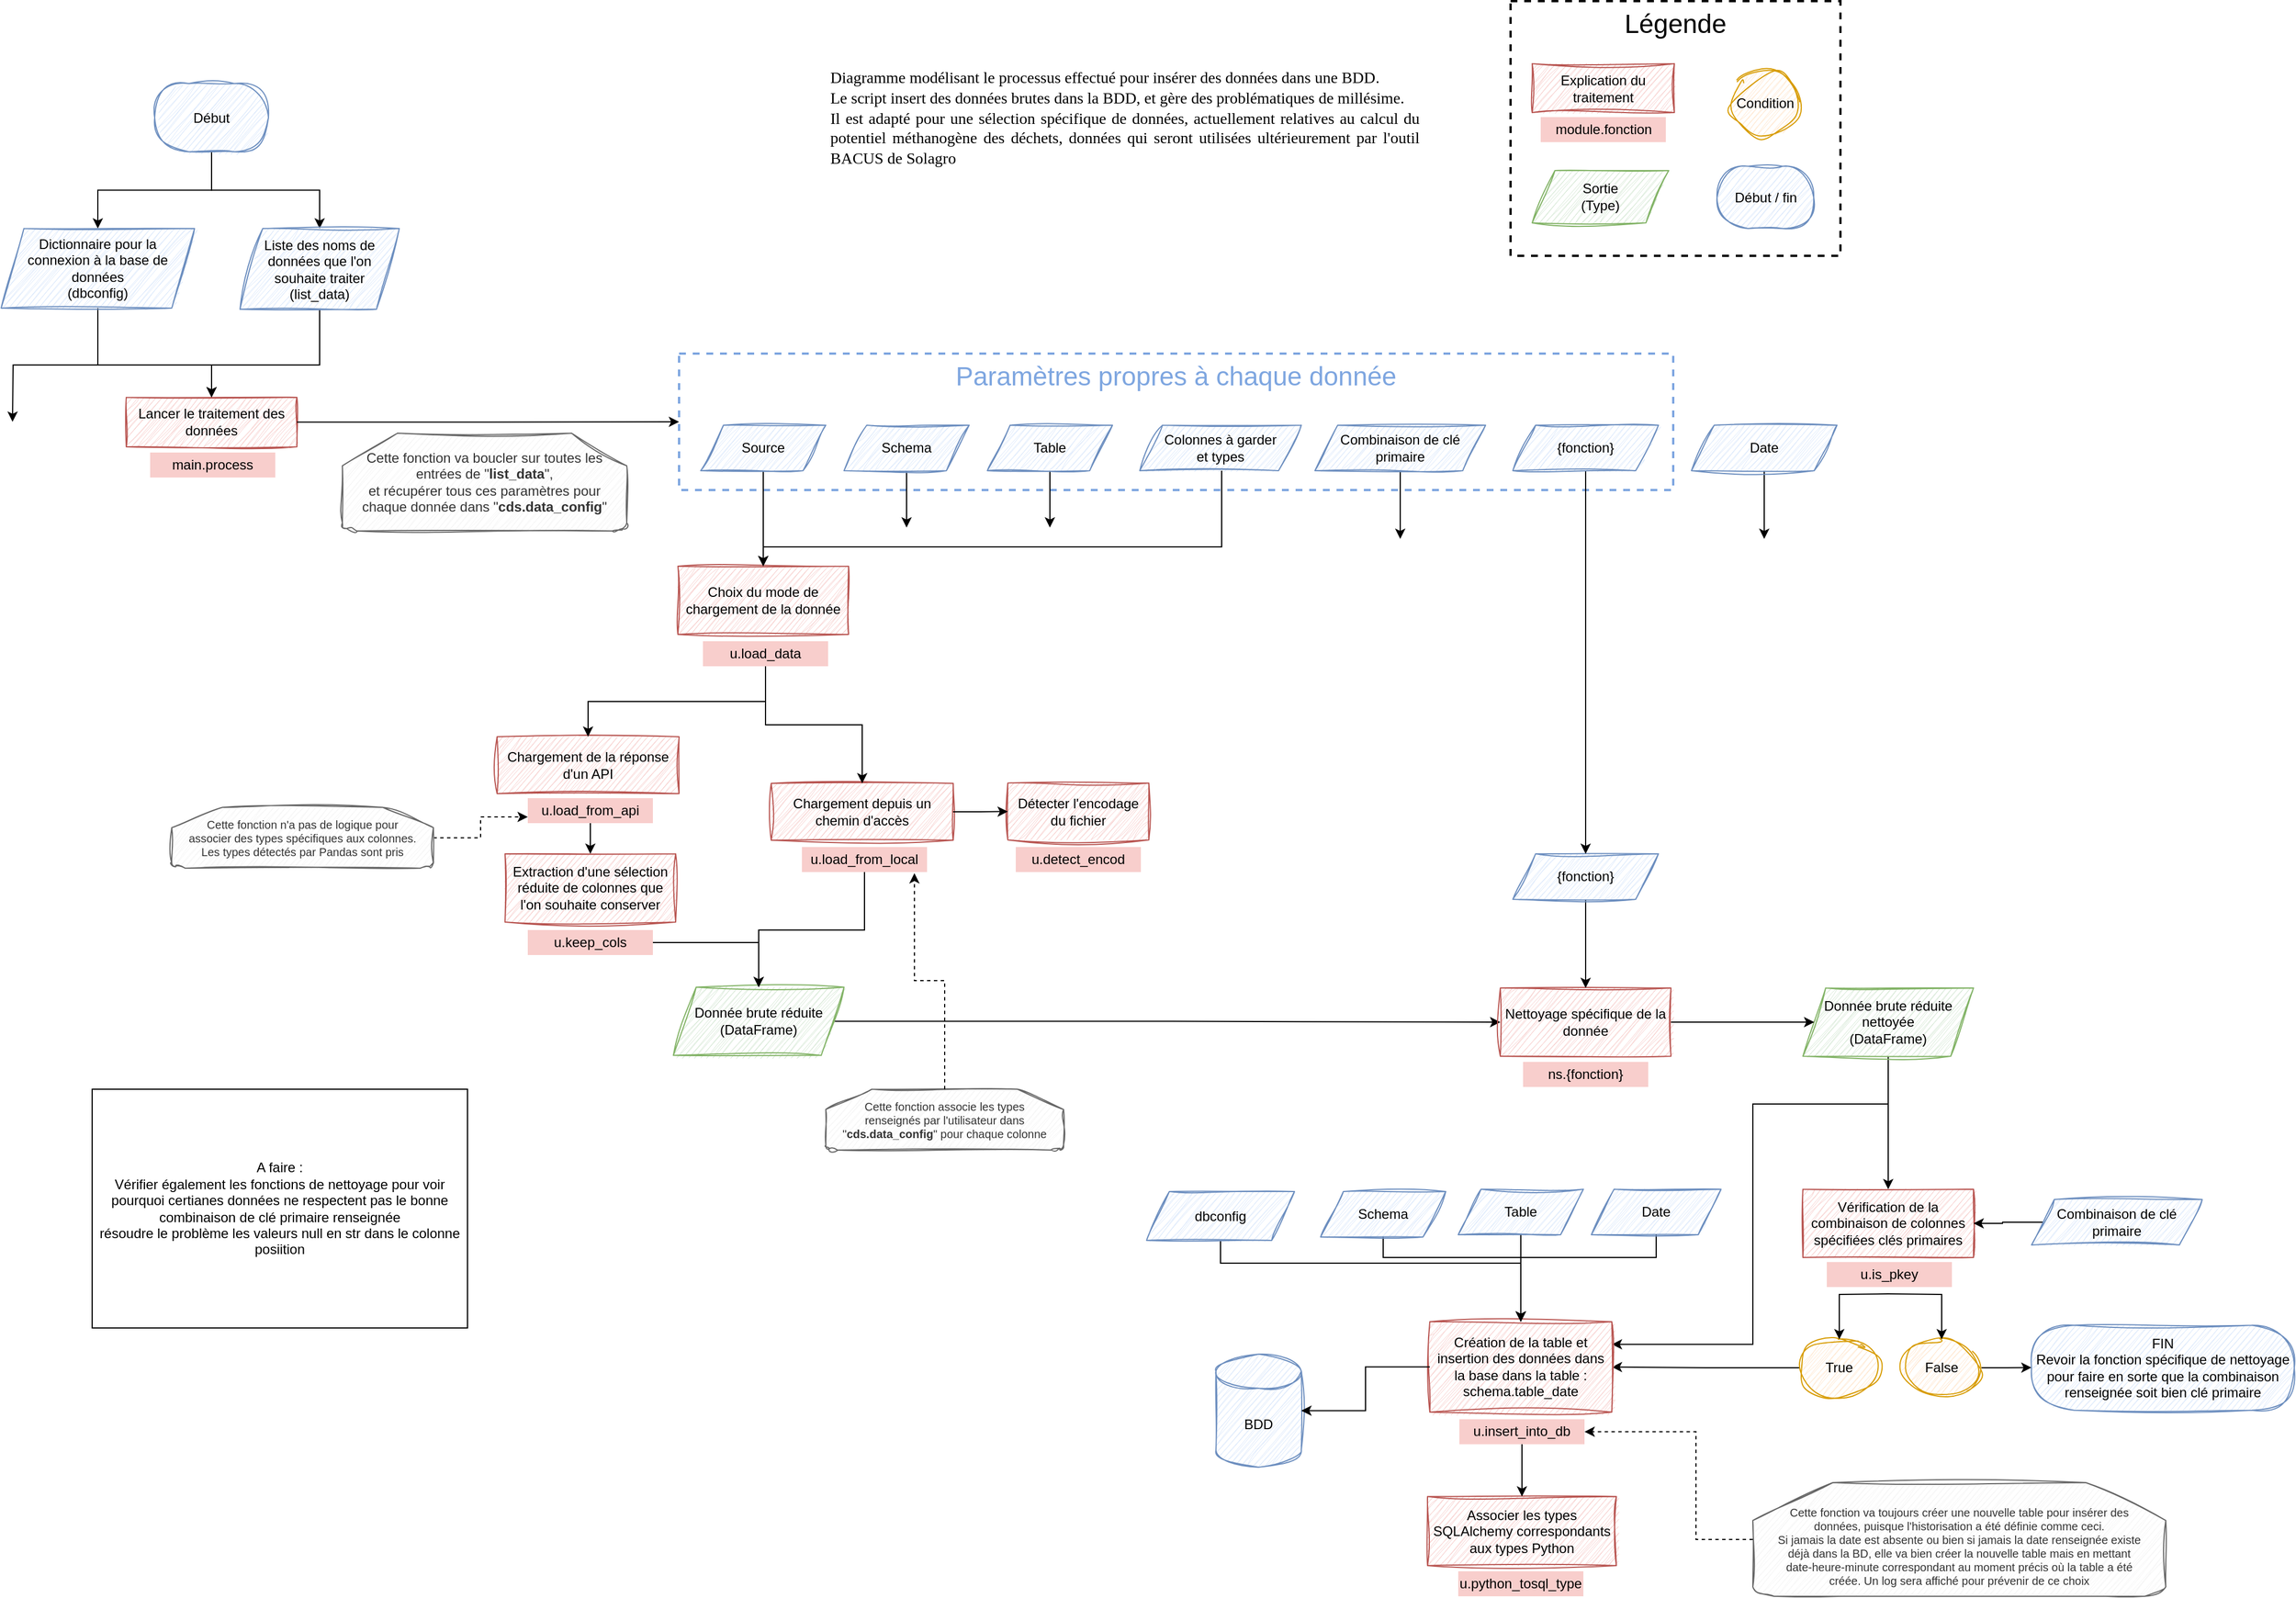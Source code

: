 <mxfile version="24.4.10" type="github">
  <diagram name="préBDD pour données ref" id="u4DxyU6BI0TSQ7bg5pkQ">
    <mxGraphModel dx="3089" dy="901" grid="1" gridSize="10" guides="1" tooltips="1" connect="1" arrows="1" fold="1" page="1" pageScale="1" pageWidth="1169" pageHeight="827" math="0" shadow="0">
      <root>
        <mxCell id="0" />
        <mxCell id="1" style="" parent="0" />
        <mxCell id="ykNilkHp2qxzxDO7TVly-141" value="Paramètres propres à chaque donnée" style="rounded=0;whiteSpace=wrap;html=1;fillColor=none;strokeColor=#7EA6E0;strokeWidth=2;dashed=1;verticalAlign=top;fontSize=23;fontColor=#7EA6E0;" parent="1" vertex="1">
          <mxGeometry x="56" y="320" width="874" height="120" as="geometry" />
        </mxCell>
        <mxCell id="ykNilkHp2qxzxDO7TVly-148" value="Légende" style="rounded=0;whiteSpace=wrap;html=1;fillColor=none;strokeColor=#000000;strokeWidth=2;dashed=1;verticalAlign=top;fontSize=23;fontColor=#000000;" parent="1" vertex="1">
          <mxGeometry x="787" y="10" width="290" height="224" as="geometry" />
        </mxCell>
        <mxCell id="ykNilkHp2qxzxDO7TVly-1" value="&lt;div align=&quot;justify&quot; style=&quot;font-size: 14px;&quot;&gt;&lt;font face=&quot;Verdana&quot; style=&quot;font-size: 14px;&quot;&gt;Diagramme modélisant le processus effectué pour insérer des données dans une BDD&lt;/font&gt;.&lt;/div&gt;&lt;div align=&quot;justify&quot; style=&quot;font-size: 14px;&quot;&gt;&lt;font face=&quot;Verdana&quot; style=&quot;font-size: 14px;&quot;&gt;Le script insert des données brutes dans la BDD, et gère des problématiques de millésime.&lt;/font&gt;&lt;/div&gt;&lt;div align=&quot;justify&quot; style=&quot;font-size: 14px;&quot;&gt;&lt;font face=&quot;Verdana&quot; style=&quot;font-size: 14px;&quot;&gt;Il est adapté pour une sélection spécifique de données, actuellement relatives au calcul du potentiel méthanogène des déchets, données qui seront utilisées ultérieurement par l&#39;outil BACUS de Solagro&amp;nbsp;&lt;/font&gt;&lt;font face=&quot;qgXE17dpwsvQwZZDxikX&quot; style=&quot;font-size: 14px;&quot;&gt; &lt;/font&gt;&lt;br&gt;&lt;/div&gt;" style="text;html=1;align=center;verticalAlign=middle;whiteSpace=wrap;rounded=0;" parent="1" vertex="1">
          <mxGeometry x="188" y="30" width="520" height="165" as="geometry" />
        </mxCell>
        <mxCell id="ykNilkHp2qxzxDO7TVly-10" value="" style="group" parent="1" vertex="1" connectable="0">
          <mxGeometry x="-104" y="647" width="160" height="86" as="geometry" />
        </mxCell>
        <mxCell id="ykNilkHp2qxzxDO7TVly-7" value="Chargement de la réponse d&#39;un API" style="rounded=0;whiteSpace=wrap;html=1;fillColor=#f8cecc;strokeColor=#b85450;sketch=1;curveFitting=1;jiggle=2;" parent="ykNilkHp2qxzxDO7TVly-10" vertex="1">
          <mxGeometry y="10" width="160" height="50" as="geometry" />
        </mxCell>
        <mxCell id="ykNilkHp2qxzxDO7TVly-9" value="u.load_from_api" style="text;html=1;align=center;verticalAlign=middle;whiteSpace=wrap;rounded=0;fillColor=#f8cecc;strokeColor=none;glass=0;shadow=0;" parent="ykNilkHp2qxzxDO7TVly-10" vertex="1">
          <mxGeometry x="27" y="64" width="110" height="22" as="geometry" />
        </mxCell>
        <mxCell id="ykNilkHp2qxzxDO7TVly-14" value="" style="group" parent="1" vertex="1" connectable="0">
          <mxGeometry x="137" y="688" width="160" height="88" as="geometry" />
        </mxCell>
        <mxCell id="ykNilkHp2qxzxDO7TVly-8" value="Chargement depuis un chemin d&#39;accès" style="rounded=0;whiteSpace=wrap;html=1;fillColor=#f8cecc;strokeColor=#b85450;sketch=1;curveFitting=1;jiggle=2;" parent="ykNilkHp2qxzxDO7TVly-14" vertex="1">
          <mxGeometry y="10" width="160" height="50" as="geometry" />
        </mxCell>
        <mxCell id="ykNilkHp2qxzxDO7TVly-11" value="" style="group" parent="ykNilkHp2qxzxDO7TVly-14" vertex="1" connectable="0">
          <mxGeometry y="2" width="160" height="86" as="geometry" />
        </mxCell>
        <mxCell id="ykNilkHp2qxzxDO7TVly-13" value="u.load_from_local" style="text;html=1;align=center;verticalAlign=middle;whiteSpace=wrap;rounded=0;fillColor=#f8cecc;strokeColor=none;glass=0;shadow=0;" parent="ykNilkHp2qxzxDO7TVly-11" vertex="1">
          <mxGeometry x="27" y="64" width="110" height="22" as="geometry" />
        </mxCell>
        <mxCell id="ykNilkHp2qxzxDO7TVly-16" value="" style="group" parent="1" vertex="1" connectable="0">
          <mxGeometry x="55" y="507" width="150" height="87" as="geometry" />
        </mxCell>
        <mxCell id="ykNilkHp2qxzxDO7TVly-4" value="Choix du mode de chargement de la donnée" style="rounded=0;whiteSpace=wrap;html=1;fillColor=#f8cecc;strokeColor=#b85450;sketch=1;curveFitting=1;jiggle=2;" parent="ykNilkHp2qxzxDO7TVly-16" vertex="1">
          <mxGeometry width="150" height="60" as="geometry" />
        </mxCell>
        <mxCell id="ykNilkHp2qxzxDO7TVly-15" value="u.load_data" style="text;html=1;align=center;verticalAlign=middle;whiteSpace=wrap;rounded=0;fillColor=#f8cecc;strokeColor=none;glass=0;shadow=0;" parent="ykNilkHp2qxzxDO7TVly-16" vertex="1">
          <mxGeometry x="22" y="66" width="110" height="22" as="geometry" />
        </mxCell>
        <mxCell id="ykNilkHp2qxzxDO7TVly-23" value="" style="group" parent="1" vertex="1" connectable="0">
          <mxGeometry x="-97" y="760" width="150" height="89" as="geometry" />
        </mxCell>
        <mxCell id="ykNilkHp2qxzxDO7TVly-21" value="Extraction d&#39;une sélection réduite de colonnes que l&#39;on souhaite conserver" style="rounded=0;whiteSpace=wrap;html=1;fillColor=#f8cecc;strokeColor=#b85450;sketch=1;curveFitting=1;jiggle=2;" parent="ykNilkHp2qxzxDO7TVly-23" vertex="1">
          <mxGeometry width="150" height="60" as="geometry" />
        </mxCell>
        <mxCell id="ykNilkHp2qxzxDO7TVly-22" value="u.keep_cols" style="text;html=1;align=center;verticalAlign=middle;whiteSpace=wrap;rounded=0;fillColor=#f8cecc;strokeColor=none;glass=0;shadow=0;" parent="ykNilkHp2qxzxDO7TVly-23" vertex="1">
          <mxGeometry x="20" y="67" width="110" height="22" as="geometry" />
        </mxCell>
        <mxCell id="6cZS5B_oIn2Czi7_O2uO-26" style="edgeStyle=orthogonalEdgeStyle;rounded=0;orthogonalLoop=1;jettySize=auto;html=1;entryX=0;entryY=0.5;entryDx=0;entryDy=0;" parent="1" source="ykNilkHp2qxzxDO7TVly-25" target="ykNilkHp2qxzxDO7TVly-28" edge="1">
          <mxGeometry relative="1" as="geometry" />
        </mxCell>
        <mxCell id="ykNilkHp2qxzxDO7TVly-25" value="&lt;div&gt;Donnée brute réduite &lt;br&gt;&lt;/div&gt;&lt;div&gt;(DataFrame)&lt;br&gt;&lt;/div&gt;" style="shape=parallelogram;perimeter=parallelogramPerimeter;whiteSpace=wrap;html=1;fixedSize=1;fillColor=#d5e8d4;strokeColor=#82b366;sketch=1;curveFitting=1;jiggle=2;" parent="1" vertex="1">
          <mxGeometry x="51" y="877.26" width="150" height="60" as="geometry" />
        </mxCell>
        <mxCell id="ykNilkHp2qxzxDO7TVly-30" value="" style="group" parent="1" vertex="1" connectable="0">
          <mxGeometry x="778" y="878" width="150" height="87" as="geometry" />
        </mxCell>
        <mxCell id="ykNilkHp2qxzxDO7TVly-28" value="Nettoyage spécifique de la donnée" style="rounded=0;whiteSpace=wrap;html=1;fillColor=#f8cecc;strokeColor=#b85450;sketch=1;curveFitting=1;jiggle=2;" parent="ykNilkHp2qxzxDO7TVly-30" vertex="1">
          <mxGeometry width="150" height="60" as="geometry" />
        </mxCell>
        <mxCell id="ykNilkHp2qxzxDO7TVly-29" value="ns.{fonction}" style="text;html=1;align=center;verticalAlign=middle;whiteSpace=wrap;rounded=0;fillColor=#f8cecc;strokeColor=none;glass=0;shadow=0;" parent="ykNilkHp2qxzxDO7TVly-30" vertex="1">
          <mxGeometry x="20" y="65" width="110" height="22" as="geometry" />
        </mxCell>
        <mxCell id="ykNilkHp2qxzxDO7TVly-42" style="edgeStyle=orthogonalEdgeStyle;rounded=0;orthogonalLoop=1;jettySize=auto;html=1;entryX=0.5;entryY=0;entryDx=0;entryDy=0;" parent="1" source="ykNilkHp2qxzxDO7TVly-34" target="ykNilkHp2qxzxDO7TVly-36" edge="1">
          <mxGeometry relative="1" as="geometry" />
        </mxCell>
        <mxCell id="ykNilkHp2qxzxDO7TVly-132" style="edgeStyle=orthogonalEdgeStyle;rounded=0;orthogonalLoop=1;jettySize=auto;html=1;entryX=1;entryY=0.25;entryDx=0;entryDy=0;" parent="1" source="ykNilkHp2qxzxDO7TVly-34" target="ykNilkHp2qxzxDO7TVly-114" edge="1">
          <mxGeometry relative="1" as="geometry">
            <Array as="points">
              <mxPoint x="1119" y="980" />
              <mxPoint x="1000" y="980" />
              <mxPoint x="1000" y="1191" />
            </Array>
          </mxGeometry>
        </mxCell>
        <mxCell id="ykNilkHp2qxzxDO7TVly-34" value="&lt;div&gt;Donnée brute réduite&lt;/div&gt;&lt;div&gt;nettoyée &lt;br&gt;&lt;/div&gt;&lt;div&gt;(DataFrame)&lt;br&gt;&lt;/div&gt;" style="shape=parallelogram;perimeter=parallelogramPerimeter;whiteSpace=wrap;html=1;fixedSize=1;fillColor=#d5e8d4;strokeColor=#82b366;sketch=1;curveFitting=1;jiggle=2;" parent="1" vertex="1">
          <mxGeometry x="1044" y="878" width="150" height="60" as="geometry" />
        </mxCell>
        <mxCell id="ykNilkHp2qxzxDO7TVly-35" value="" style="edgeStyle=orthogonalEdgeStyle;rounded=0;orthogonalLoop=1;jettySize=auto;html=1;" parent="1" source="ykNilkHp2qxzxDO7TVly-28" target="ykNilkHp2qxzxDO7TVly-34" edge="1">
          <mxGeometry relative="1" as="geometry" />
        </mxCell>
        <mxCell id="ykNilkHp2qxzxDO7TVly-38" value="" style="group" parent="1" vertex="1" connectable="0">
          <mxGeometry x="1044" y="1055" width="150" height="86" as="geometry" />
        </mxCell>
        <mxCell id="ykNilkHp2qxzxDO7TVly-36" value="Vérification de la combinaison de colonnes spécifiées clés primaires" style="rounded=0;whiteSpace=wrap;html=1;fillColor=#f8cecc;strokeColor=#b85450;sketch=1;curveFitting=1;jiggle=2;" parent="ykNilkHp2qxzxDO7TVly-38" vertex="1">
          <mxGeometry width="150" height="60" as="geometry" />
        </mxCell>
        <mxCell id="ykNilkHp2qxzxDO7TVly-37" value="u.is_pkey" style="text;html=1;align=center;verticalAlign=middle;whiteSpace=wrap;rounded=0;fillColor=#f8cecc;strokeColor=none;glass=0;shadow=0;" parent="ykNilkHp2qxzxDO7TVly-38" vertex="1">
          <mxGeometry x="21" y="64" width="110" height="22" as="geometry" />
        </mxCell>
        <mxCell id="ykNilkHp2qxzxDO7TVly-116" style="edgeStyle=orthogonalEdgeStyle;rounded=0;orthogonalLoop=1;jettySize=auto;html=1;entryX=1;entryY=0.5;entryDx=0;entryDy=0;" parent="1" source="ykNilkHp2qxzxDO7TVly-43" target="ykNilkHp2qxzxDO7TVly-114" edge="1">
          <mxGeometry relative="1" as="geometry" />
        </mxCell>
        <mxCell id="ykNilkHp2qxzxDO7TVly-43" value="True" style="ellipse;whiteSpace=wrap;html=1;fillColor=#ffe6cc;strokeColor=#d79b00;sketch=1;curveFitting=1;jiggle=2;" parent="1" vertex="1">
          <mxGeometry x="1041" y="1187" width="70" height="50" as="geometry" />
        </mxCell>
        <mxCell id="ykNilkHp2qxzxDO7TVly-115" value="" style="edgeStyle=orthogonalEdgeStyle;rounded=0;orthogonalLoop=1;jettySize=auto;html=1;" parent="1" source="ykNilkHp2qxzxDO7TVly-45" edge="1">
          <mxGeometry relative="1" as="geometry">
            <mxPoint x="1245" y="1211.857" as="targetPoint" />
          </mxGeometry>
        </mxCell>
        <mxCell id="ykNilkHp2qxzxDO7TVly-45" value="False" style="ellipse;whiteSpace=wrap;html=1;sketch=1;curveFitting=1;jiggle=2;fillColor=#ffe6cc;strokeColor=#d79b00;" parent="1" vertex="1">
          <mxGeometry x="1131" y="1187" width="70" height="50" as="geometry" />
        </mxCell>
        <mxCell id="ykNilkHp2qxzxDO7TVly-46" style="edgeStyle=orthogonalEdgeStyle;rounded=0;orthogonalLoop=1;jettySize=auto;html=1;entryX=0.5;entryY=0;entryDx=0;entryDy=0;" parent="1" target="ykNilkHp2qxzxDO7TVly-43" edge="1">
          <mxGeometry relative="1" as="geometry">
            <mxPoint x="1119" y="1147" as="sourcePoint" />
          </mxGeometry>
        </mxCell>
        <mxCell id="ykNilkHp2qxzxDO7TVly-47" style="edgeStyle=orthogonalEdgeStyle;rounded=0;orthogonalLoop=1;jettySize=auto;html=1;" parent="1" target="ykNilkHp2qxzxDO7TVly-45" edge="1">
          <mxGeometry relative="1" as="geometry">
            <mxPoint x="1119" y="1147" as="sourcePoint" />
          </mxGeometry>
        </mxCell>
        <mxCell id="ykNilkHp2qxzxDO7TVly-48" value="&lt;div&gt;FIN&lt;br&gt;&lt;/div&gt;&lt;div&gt;Revoir la fonction spécifique de nettoyage pour faire en sorte que la combinaison renseignée soit bien clé primaire&lt;/div&gt;" style="rounded=1;whiteSpace=wrap;html=1;fillColor=#dae8fc;strokeColor=#6c8ebf;sketch=1;curveFitting=1;jiggle=2;arcSize=50;" parent="1" vertex="1">
          <mxGeometry x="1245" y="1174.63" width="231" height="74.75" as="geometry" />
        </mxCell>
        <mxCell id="ykNilkHp2qxzxDO7TVly-104" style="edgeStyle=orthogonalEdgeStyle;rounded=0;orthogonalLoop=1;jettySize=auto;html=1;" parent="1" source="ykNilkHp2qxzxDO7TVly-93" target="ykNilkHp2qxzxDO7TVly-4" edge="1">
          <mxGeometry relative="1" as="geometry" />
        </mxCell>
        <mxCell id="ykNilkHp2qxzxDO7TVly-93" value="Source" style="shape=parallelogram;perimeter=parallelogramPerimeter;whiteSpace=wrap;html=1;fixedSize=1;fillColor=#dae8fc;strokeColor=#6c8ebf;sketch=1;curveFitting=1;jiggle=2;" parent="1" vertex="1">
          <mxGeometry x="75" y="383" width="110" height="40" as="geometry" />
        </mxCell>
        <mxCell id="ykNilkHp2qxzxDO7TVly-137" style="edgeStyle=orthogonalEdgeStyle;rounded=0;orthogonalLoop=1;jettySize=auto;html=1;" parent="1" source="ykNilkHp2qxzxDO7TVly-94" edge="1">
          <mxGeometry relative="1" as="geometry">
            <mxPoint x="256" y="473" as="targetPoint" />
          </mxGeometry>
        </mxCell>
        <mxCell id="ykNilkHp2qxzxDO7TVly-94" value="Schema" style="shape=parallelogram;perimeter=parallelogramPerimeter;whiteSpace=wrap;html=1;fixedSize=1;fillColor=#dae8fc;strokeColor=#6c8ebf;sketch=1;curveFitting=1;jiggle=2;" parent="1" vertex="1">
          <mxGeometry x="201" y="383" width="110" height="40" as="geometry" />
        </mxCell>
        <mxCell id="ykNilkHp2qxzxDO7TVly-138" style="edgeStyle=orthogonalEdgeStyle;rounded=0;orthogonalLoop=1;jettySize=auto;html=1;" parent="1" source="ykNilkHp2qxzxDO7TVly-95" edge="1">
          <mxGeometry relative="1" as="geometry">
            <mxPoint x="382" y="473" as="targetPoint" />
          </mxGeometry>
        </mxCell>
        <mxCell id="ykNilkHp2qxzxDO7TVly-95" value="Table" style="shape=parallelogram;perimeter=parallelogramPerimeter;whiteSpace=wrap;html=1;fixedSize=1;fillColor=#dae8fc;strokeColor=#6c8ebf;sketch=1;curveFitting=1;jiggle=2;" parent="1" vertex="1">
          <mxGeometry x="327" y="383" width="110" height="40" as="geometry" />
        </mxCell>
        <mxCell id="ykNilkHp2qxzxDO7TVly-140" style="edgeStyle=orthogonalEdgeStyle;rounded=0;orthogonalLoop=1;jettySize=auto;html=1;" parent="1" source="ykNilkHp2qxzxDO7TVly-97" edge="1">
          <mxGeometry relative="1" as="geometry">
            <mxPoint x="690" y="483" as="targetPoint" />
          </mxGeometry>
        </mxCell>
        <mxCell id="ykNilkHp2qxzxDO7TVly-97" value="Combinaison de clé primaire" style="shape=parallelogram;perimeter=parallelogramPerimeter;whiteSpace=wrap;html=1;fixedSize=1;fillColor=#dae8fc;strokeColor=#6c8ebf;sketch=1;curveFitting=1;jiggle=2;" parent="1" vertex="1">
          <mxGeometry x="615" y="383" width="150" height="40" as="geometry" />
        </mxCell>
        <mxCell id="ykNilkHp2qxzxDO7TVly-108" style="edgeStyle=orthogonalEdgeStyle;rounded=0;orthogonalLoop=1;jettySize=auto;html=1;entryX=0.5;entryY=0;entryDx=0;entryDy=0;" parent="1" source="ykNilkHp2qxzxDO7TVly-98" target="ykNilkHp2qxzxDO7TVly-28" edge="1">
          <mxGeometry relative="1" as="geometry" />
        </mxCell>
        <mxCell id="ykNilkHp2qxzxDO7TVly-98" value="{fonction}" style="shape=parallelogram;perimeter=parallelogramPerimeter;whiteSpace=wrap;html=1;fixedSize=1;fillColor=#dae8fc;strokeColor=#6c8ebf;sketch=1;curveFitting=1;jiggle=2;" parent="1" vertex="1">
          <mxGeometry x="789" y="760" width="128" height="40" as="geometry" />
        </mxCell>
        <mxCell id="ykNilkHp2qxzxDO7TVly-139" style="edgeStyle=orthogonalEdgeStyle;rounded=0;orthogonalLoop=1;jettySize=auto;html=1;" parent="1" source="ykNilkHp2qxzxDO7TVly-99" edge="1">
          <mxGeometry relative="1" as="geometry">
            <mxPoint x="1010" y="483" as="targetPoint" />
          </mxGeometry>
        </mxCell>
        <mxCell id="ykNilkHp2qxzxDO7TVly-99" value="Date" style="shape=parallelogram;perimeter=parallelogramPerimeter;whiteSpace=wrap;html=1;fixedSize=1;fillColor=#dae8fc;strokeColor=#6c8ebf;sketch=1;curveFitting=1;jiggle=2;" parent="1" vertex="1">
          <mxGeometry x="946" y="383" width="128" height="40" as="geometry" />
        </mxCell>
        <mxCell id="6cZS5B_oIn2Czi7_O2uO-19" style="edgeStyle=orthogonalEdgeStyle;rounded=0;orthogonalLoop=1;jettySize=auto;html=1;entryX=0.5;entryY=0;entryDx=0;entryDy=0;" parent="1" source="ykNilkHp2qxzxDO7TVly-106" target="ykNilkHp2qxzxDO7TVly-4" edge="1">
          <mxGeometry relative="1" as="geometry">
            <Array as="points">
              <mxPoint x="533" y="490" />
              <mxPoint x="130" y="490" />
            </Array>
          </mxGeometry>
        </mxCell>
        <mxCell id="ykNilkHp2qxzxDO7TVly-106" value="&lt;div&gt;Colonnes à garder&lt;/div&gt;&lt;div&gt;et types&lt;br&gt;&lt;/div&gt;" style="shape=parallelogram;perimeter=parallelogramPerimeter;whiteSpace=wrap;html=1;fixedSize=1;fillColor=#dae8fc;strokeColor=#6c8ebf;sketch=1;curveFitting=1;jiggle=2;" parent="1" vertex="1">
          <mxGeometry x="461" y="383" width="142" height="40" as="geometry" />
        </mxCell>
        <mxCell id="ykNilkHp2qxzxDO7TVly-110" style="edgeStyle=orthogonalEdgeStyle;rounded=0;orthogonalLoop=1;jettySize=auto;html=1;entryX=0.5;entryY=0;entryDx=0;entryDy=0;" parent="1" source="ykNilkHp2qxzxDO7TVly-109" target="ykNilkHp2qxzxDO7TVly-98" edge="1">
          <mxGeometry relative="1" as="geometry" />
        </mxCell>
        <mxCell id="ykNilkHp2qxzxDO7TVly-109" value="{fonction}" style="shape=parallelogram;perimeter=parallelogramPerimeter;whiteSpace=wrap;html=1;fixedSize=1;fillColor=#dae8fc;strokeColor=#6c8ebf;sketch=1;curveFitting=1;jiggle=2;" parent="1" vertex="1">
          <mxGeometry x="789" y="383" width="128" height="40" as="geometry" />
        </mxCell>
        <mxCell id="ykNilkHp2qxzxDO7TVly-112" style="edgeStyle=orthogonalEdgeStyle;rounded=0;orthogonalLoop=1;jettySize=auto;html=1;entryX=1;entryY=0.5;entryDx=0;entryDy=0;" parent="1" source="ykNilkHp2qxzxDO7TVly-111" target="ykNilkHp2qxzxDO7TVly-36" edge="1">
          <mxGeometry relative="1" as="geometry" />
        </mxCell>
        <mxCell id="ykNilkHp2qxzxDO7TVly-111" value="Combinaison de clé primaire" style="shape=parallelogram;perimeter=parallelogramPerimeter;whiteSpace=wrap;html=1;fixedSize=1;fillColor=#dae8fc;strokeColor=#6c8ebf;sketch=1;curveFitting=1;jiggle=2;" parent="1" vertex="1">
          <mxGeometry x="1245" y="1064" width="150" height="40" as="geometry" />
        </mxCell>
        <mxCell id="ykNilkHp2qxzxDO7TVly-118" value="" style="group" parent="1" vertex="1" connectable="0">
          <mxGeometry x="716" y="1171.53" width="160" height="107.74" as="geometry" />
        </mxCell>
        <mxCell id="ykNilkHp2qxzxDO7TVly-114" value="&lt;div&gt;Création de la table et insertion des données dans la base dans la table :&lt;/div&gt;&lt;div&gt;schema.table_date&lt;br&gt;&lt;/div&gt;" style="rounded=0;whiteSpace=wrap;html=1;fillColor=#f8cecc;strokeColor=#b85450;sketch=1;curveFitting=1;jiggle=2;" parent="ykNilkHp2qxzxDO7TVly-118" vertex="1">
          <mxGeometry width="160" height="79.47" as="geometry" />
        </mxCell>
        <mxCell id="ykNilkHp2qxzxDO7TVly-117" value="u.insert_into_db" style="text;html=1;align=center;verticalAlign=middle;whiteSpace=wrap;rounded=0;fillColor=#f8cecc;strokeColor=none;glass=0;shadow=0;" parent="ykNilkHp2qxzxDO7TVly-118" vertex="1">
          <mxGeometry x="26" y="85.74" width="110" height="22" as="geometry" />
        </mxCell>
        <mxCell id="ykNilkHp2qxzxDO7TVly-120" style="edgeStyle=orthogonalEdgeStyle;rounded=0;orthogonalLoop=1;jettySize=auto;html=1;exitX=0.5;exitY=1;exitDx=0;exitDy=0;entryX=0.5;entryY=0;entryDx=0;entryDy=0;" parent="1" source="ykNilkHp2qxzxDO7TVly-15" target="ykNilkHp2qxzxDO7TVly-7" edge="1">
          <mxGeometry relative="1" as="geometry" />
        </mxCell>
        <mxCell id="ykNilkHp2qxzxDO7TVly-121" style="edgeStyle=orthogonalEdgeStyle;rounded=0;orthogonalLoop=1;jettySize=auto;html=1;entryX=0.5;entryY=0;entryDx=0;entryDy=0;" parent="1" source="ykNilkHp2qxzxDO7TVly-15" target="ykNilkHp2qxzxDO7TVly-8" edge="1">
          <mxGeometry relative="1" as="geometry" />
        </mxCell>
        <mxCell id="ykNilkHp2qxzxDO7TVly-127" style="edgeStyle=orthogonalEdgeStyle;rounded=0;orthogonalLoop=1;jettySize=auto;html=1;" parent="1" source="ykNilkHp2qxzxDO7TVly-123" target="ykNilkHp2qxzxDO7TVly-114" edge="1">
          <mxGeometry relative="1" as="geometry">
            <Array as="points">
              <mxPoint x="675" y="1115" />
              <mxPoint x="796" y="1115" />
            </Array>
          </mxGeometry>
        </mxCell>
        <mxCell id="ykNilkHp2qxzxDO7TVly-123" value="Schema" style="shape=parallelogram;perimeter=parallelogramPerimeter;whiteSpace=wrap;html=1;fixedSize=1;fillColor=#dae8fc;strokeColor=#6c8ebf;sketch=1;curveFitting=1;jiggle=2;" parent="1" vertex="1">
          <mxGeometry x="620" y="1057" width="110" height="40" as="geometry" />
        </mxCell>
        <mxCell id="ykNilkHp2qxzxDO7TVly-128" style="edgeStyle=orthogonalEdgeStyle;rounded=0;orthogonalLoop=1;jettySize=auto;html=1;entryX=0.5;entryY=0;entryDx=0;entryDy=0;" parent="1" source="ykNilkHp2qxzxDO7TVly-124" target="ykNilkHp2qxzxDO7TVly-114" edge="1">
          <mxGeometry relative="1" as="geometry" />
        </mxCell>
        <mxCell id="ykNilkHp2qxzxDO7TVly-124" value="Table" style="shape=parallelogram;perimeter=parallelogramPerimeter;whiteSpace=wrap;html=1;fixedSize=1;fillColor=#dae8fc;strokeColor=#6c8ebf;sketch=1;curveFitting=1;jiggle=2;" parent="1" vertex="1">
          <mxGeometry x="741" y="1055" width="110" height="40" as="geometry" />
        </mxCell>
        <mxCell id="ykNilkHp2qxzxDO7TVly-129" style="edgeStyle=orthogonalEdgeStyle;rounded=0;orthogonalLoop=1;jettySize=auto;html=1;entryX=0.5;entryY=0;entryDx=0;entryDy=0;" parent="1" source="ykNilkHp2qxzxDO7TVly-125" target="ykNilkHp2qxzxDO7TVly-114" edge="1">
          <mxGeometry relative="1" as="geometry">
            <Array as="points">
              <mxPoint x="915" y="1115" />
              <mxPoint x="796" y="1115" />
            </Array>
          </mxGeometry>
        </mxCell>
        <mxCell id="ykNilkHp2qxzxDO7TVly-125" value="Date" style="shape=parallelogram;perimeter=parallelogramPerimeter;whiteSpace=wrap;html=1;fixedSize=1;fillColor=#dae8fc;strokeColor=#6c8ebf;sketch=1;curveFitting=1;jiggle=2;" parent="1" vertex="1">
          <mxGeometry x="858" y="1055" width="114" height="40" as="geometry" />
        </mxCell>
        <mxCell id="ykNilkHp2qxzxDO7TVly-135" value="BDD" style="shape=cylinder3;whiteSpace=wrap;html=1;boundedLbl=1;backgroundOutline=1;size=15;fillColor=#dae8fc;strokeColor=#6c8ebf;sketch=1;curveFitting=1;jiggle=2;" parent="1" vertex="1">
          <mxGeometry x="528" y="1200" width="75" height="99.47" as="geometry" />
        </mxCell>
        <mxCell id="ykNilkHp2qxzxDO7TVly-136" value="" style="edgeStyle=orthogonalEdgeStyle;rounded=0;orthogonalLoop=1;jettySize=auto;html=1;" parent="1" source="ykNilkHp2qxzxDO7TVly-114" target="ykNilkHp2qxzxDO7TVly-135" edge="1">
          <mxGeometry relative="1" as="geometry" />
        </mxCell>
        <mxCell id="ykNilkHp2qxzxDO7TVly-144" value="Sortie&lt;div&gt;(Type)&lt;br&gt;&lt;/div&gt;" style="shape=parallelogram;perimeter=parallelogramPerimeter;whiteSpace=wrap;html=1;fixedSize=1;fillColor=#d5e8d4;strokeColor=#82b366;sketch=1;curveFitting=1;jiggle=2;" parent="1" vertex="1">
          <mxGeometry x="806" y="159" width="120" height="46" as="geometry" />
        </mxCell>
        <mxCell id="ykNilkHp2qxzxDO7TVly-145" value="Condition" style="ellipse;whiteSpace=wrap;html=1;fillColor=#ffe6cc;strokeColor=#d79b00;sketch=1;curveFitting=1;jiggle=2;" parent="1" vertex="1">
          <mxGeometry x="981" y="70" width="60" height="60" as="geometry" />
        </mxCell>
        <mxCell id="ykNilkHp2qxzxDO7TVly-146" value="" style="group" parent="1" vertex="1" connectable="0">
          <mxGeometry x="806" y="65" width="125" height="71" as="geometry" />
        </mxCell>
        <mxCell id="ykNilkHp2qxzxDO7TVly-142" value="Explication du traitement" style="rounded=0;whiteSpace=wrap;html=1;fillColor=#f8cecc;strokeColor=#b85450;sketch=1;curveFitting=1;jiggle=2;" parent="ykNilkHp2qxzxDO7TVly-146" vertex="1">
          <mxGeometry width="125" height="43" as="geometry" />
        </mxCell>
        <mxCell id="ykNilkHp2qxzxDO7TVly-143" value="module.fonction" style="text;html=1;align=center;verticalAlign=middle;whiteSpace=wrap;rounded=0;fillColor=#f8cecc;strokeColor=none;glass=0;shadow=0;" parent="ykNilkHp2qxzxDO7TVly-146" vertex="1">
          <mxGeometry x="7.5" y="47" width="110" height="22" as="geometry" />
        </mxCell>
        <mxCell id="ykNilkHp2qxzxDO7TVly-147" value="&lt;div&gt;Début / fin&lt;br&gt;&lt;/div&gt;" style="rounded=1;whiteSpace=wrap;html=1;fillColor=#dae8fc;strokeColor=#6c8ebf;sketch=1;curveFitting=1;jiggle=2;arcSize=50;" parent="1" vertex="1">
          <mxGeometry x="968.5" y="155.25" width="85" height="54.75" as="geometry" />
        </mxCell>
        <mxCell id="ykNilkHp2qxzxDO7TVly-150" value="&lt;div&gt;A faire :&lt;/div&gt;&lt;div&gt;Vérifier également les fonctions de nettoyage pour voir pourquoi certianes données ne respectent pas le bonne combinaison de clé primaire renseignée&lt;/div&gt;&lt;div&gt;résoudre le problème les valeurs null en str dans le colonne posiition &lt;br&gt;&lt;/div&gt;" style="rounded=0;whiteSpace=wrap;html=1;" parent="1" vertex="1">
          <mxGeometry x="-460" y="967" width="330" height="210" as="geometry" />
        </mxCell>
        <mxCell id="w7qAbhV22DAJoYdI861r-3" value="" style="group" parent="1" vertex="1" connectable="0">
          <mxGeometry x="345" y="697.73" width="124" height="78.27" as="geometry" />
        </mxCell>
        <mxCell id="w7qAbhV22DAJoYdI861r-1" value="Détecter l&#39;encodage du fichier" style="rounded=0;whiteSpace=wrap;html=1;fillColor=#f8cecc;strokeColor=#b85450;sketch=1;curveFitting=1;jiggle=2;" parent="w7qAbhV22DAJoYdI861r-3" vertex="1">
          <mxGeometry width="124" height="50" as="geometry" />
        </mxCell>
        <mxCell id="w7qAbhV22DAJoYdI861r-2" value="u.detect_encod" style="text;html=1;align=center;verticalAlign=middle;whiteSpace=wrap;rounded=0;fillColor=#f8cecc;strokeColor=none;glass=0;shadow=0;" parent="w7qAbhV22DAJoYdI861r-3" vertex="1">
          <mxGeometry x="7" y="56.27" width="110" height="22" as="geometry" />
        </mxCell>
        <mxCell id="6cZS5B_oIn2Czi7_O2uO-3" value="" style="group" parent="1" vertex="1" connectable="0">
          <mxGeometry x="-430" y="358.5" width="150" height="70.5" as="geometry" />
        </mxCell>
        <mxCell id="6cZS5B_oIn2Czi7_O2uO-1" value="Lancer le traitement des données" style="rounded=0;whiteSpace=wrap;html=1;fillColor=#f8cecc;strokeColor=#b85450;sketch=1;curveFitting=1;jiggle=2;" parent="6cZS5B_oIn2Czi7_O2uO-3" vertex="1">
          <mxGeometry width="150" height="43.5" as="geometry" />
        </mxCell>
        <mxCell id="6cZS5B_oIn2Czi7_O2uO-2" value="main.process" style="text;html=1;align=center;verticalAlign=middle;whiteSpace=wrap;rounded=0;fillColor=#f8cecc;strokeColor=none;glass=0;shadow=0;" parent="6cZS5B_oIn2Czi7_O2uO-3" vertex="1">
          <mxGeometry x="21" y="48.5" width="110" height="22" as="geometry" />
        </mxCell>
        <mxCell id="6cZS5B_oIn2Czi7_O2uO-7" style="edgeStyle=orthogonalEdgeStyle;rounded=0;orthogonalLoop=1;jettySize=auto;html=1;entryX=0.5;entryY=0;entryDx=0;entryDy=0;" parent="1" source="6cZS5B_oIn2Czi7_O2uO-4" target="6cZS5B_oIn2Czi7_O2uO-5" edge="1">
          <mxGeometry relative="1" as="geometry" />
        </mxCell>
        <mxCell id="6cZS5B_oIn2Czi7_O2uO-8" style="edgeStyle=orthogonalEdgeStyle;rounded=0;orthogonalLoop=1;jettySize=auto;html=1;entryX=0.5;entryY=0;entryDx=0;entryDy=0;" parent="1" source="6cZS5B_oIn2Czi7_O2uO-4" target="6cZS5B_oIn2Czi7_O2uO-6" edge="1">
          <mxGeometry relative="1" as="geometry" />
        </mxCell>
        <mxCell id="6cZS5B_oIn2Czi7_O2uO-4" value="&lt;div&gt;Début&lt;br&gt;&lt;/div&gt;" style="rounded=1;whiteSpace=wrap;html=1;fillColor=#dae8fc;strokeColor=#6c8ebf;sketch=1;curveFitting=1;jiggle=2;arcSize=50;" parent="1" vertex="1">
          <mxGeometry x="-405" y="82.5" width="100" height="60" as="geometry" />
        </mxCell>
        <mxCell id="6cZS5B_oIn2Czi7_O2uO-9" style="edgeStyle=orthogonalEdgeStyle;rounded=0;orthogonalLoop=1;jettySize=auto;html=1;" parent="1" source="6cZS5B_oIn2Czi7_O2uO-5" target="6cZS5B_oIn2Czi7_O2uO-1" edge="1">
          <mxGeometry relative="1" as="geometry">
            <Array as="points">
              <mxPoint x="-455" y="330" />
              <mxPoint x="-355" y="330" />
            </Array>
          </mxGeometry>
        </mxCell>
        <mxCell id="6cZS5B_oIn2Czi7_O2uO-32" style="edgeStyle=orthogonalEdgeStyle;rounded=0;orthogonalLoop=1;jettySize=auto;html=1;" parent="1" source="6cZS5B_oIn2Czi7_O2uO-5" edge="1">
          <mxGeometry relative="1" as="geometry">
            <mxPoint x="-530.0" y="380" as="targetPoint" />
          </mxGeometry>
        </mxCell>
        <mxCell id="6cZS5B_oIn2Czi7_O2uO-5" value="&lt;div&gt;Dictionnaire pour la connexion à la base de données&lt;/div&gt;&lt;div&gt;(dbconfig)&lt;br&gt;&lt;/div&gt;" style="shape=parallelogram;perimeter=parallelogramPerimeter;whiteSpace=wrap;html=1;fixedSize=1;fillColor=#dae8fc;strokeColor=#6c8ebf;sketch=1;curveFitting=1;jiggle=2;spacingLeft=5;spacingRight=5;" parent="1" vertex="1">
          <mxGeometry x="-540" y="210" width="170" height="70" as="geometry" />
        </mxCell>
        <mxCell id="6cZS5B_oIn2Czi7_O2uO-10" style="edgeStyle=orthogonalEdgeStyle;rounded=0;orthogonalLoop=1;jettySize=auto;html=1;" parent="1" source="6cZS5B_oIn2Czi7_O2uO-6" target="6cZS5B_oIn2Czi7_O2uO-1" edge="1">
          <mxGeometry relative="1" as="geometry">
            <Array as="points">
              <mxPoint x="-260" y="330" />
              <mxPoint x="-355" y="330" />
            </Array>
          </mxGeometry>
        </mxCell>
        <mxCell id="6cZS5B_oIn2Czi7_O2uO-6" value="&lt;div&gt;Liste des noms de données que l&#39;on souhaite traiter&lt;/div&gt;&lt;div&gt;(list_data)&lt;br&gt;&lt;/div&gt;" style="shape=parallelogram;perimeter=parallelogramPerimeter;whiteSpace=wrap;html=1;fixedSize=1;fillColor=#dae8fc;strokeColor=#6c8ebf;sketch=1;curveFitting=1;jiggle=2;spacingLeft=5;spacingRight=5;" parent="1" vertex="1">
          <mxGeometry x="-330" y="210" width="140" height="71" as="geometry" />
        </mxCell>
        <mxCell id="6cZS5B_oIn2Czi7_O2uO-11" value="&lt;div&gt;Cette fonction va boucler sur toutes les entrées de &quot;&lt;b&gt;list_data&lt;/b&gt;&quot;,&lt;/div&gt;&lt;div&gt;et récupérer tous ces paramètres pour chaque donnée dans &quot;&lt;b&gt;cds.data_config&lt;/b&gt;&quot;&lt;br&gt;&lt;/div&gt;" style="strokeWidth=1;html=1;shape=mxgraph.flowchart.loop_limit;whiteSpace=wrap;fillColor=#f5f5f5;fontColor=#333333;strokeColor=#666666;sketch=1;curveFitting=1;jiggle=2;spacingLeft=10;spacingRight=10;" parent="1" vertex="1">
          <mxGeometry x="-240" y="390" width="250" height="86" as="geometry" />
        </mxCell>
        <mxCell id="6cZS5B_oIn2Czi7_O2uO-12" style="edgeStyle=orthogonalEdgeStyle;rounded=0;orthogonalLoop=1;jettySize=auto;html=1;entryX=0;entryY=0.5;entryDx=0;entryDy=0;" parent="1" source="6cZS5B_oIn2Czi7_O2uO-1" target="ykNilkHp2qxzxDO7TVly-141" edge="1">
          <mxGeometry relative="1" as="geometry" />
        </mxCell>
        <mxCell id="6cZS5B_oIn2Czi7_O2uO-18" style="edgeStyle=orthogonalEdgeStyle;rounded=0;orthogonalLoop=1;jettySize=auto;html=1;entryX=0.5;entryY=0;entryDx=0;entryDy=0;" parent="1" source="ykNilkHp2qxzxDO7TVly-22" target="ykNilkHp2qxzxDO7TVly-25" edge="1">
          <mxGeometry relative="1" as="geometry" />
        </mxCell>
        <mxCell id="6cZS5B_oIn2Czi7_O2uO-22" style="edgeStyle=orthogonalEdgeStyle;rounded=0;orthogonalLoop=1;jettySize=auto;html=1;entryX=0.5;entryY=0;entryDx=0;entryDy=0;" parent="1" source="ykNilkHp2qxzxDO7TVly-9" target="ykNilkHp2qxzxDO7TVly-21" edge="1">
          <mxGeometry relative="1" as="geometry" />
        </mxCell>
        <mxCell id="6cZS5B_oIn2Czi7_O2uO-24" style="edgeStyle=orthogonalEdgeStyle;rounded=0;orthogonalLoop=1;jettySize=auto;html=1;entryX=0;entryY=0.5;entryDx=0;entryDy=0;" parent="1" source="ykNilkHp2qxzxDO7TVly-8" target="w7qAbhV22DAJoYdI861r-1" edge="1">
          <mxGeometry relative="1" as="geometry" />
        </mxCell>
        <mxCell id="6cZS5B_oIn2Czi7_O2uO-25" style="edgeStyle=orthogonalEdgeStyle;rounded=0;orthogonalLoop=1;jettySize=auto;html=1;entryX=0.5;entryY=0;entryDx=0;entryDy=0;" parent="1" source="ykNilkHp2qxzxDO7TVly-13" target="ykNilkHp2qxzxDO7TVly-25" edge="1">
          <mxGeometry relative="1" as="geometry">
            <Array as="points">
              <mxPoint x="219" y="827" />
              <mxPoint x="126" y="827" />
            </Array>
          </mxGeometry>
        </mxCell>
        <mxCell id="6cZS5B_oIn2Czi7_O2uO-27" value="&lt;div style=&quot;font-size: 10px;&quot;&gt;Cette fonction associe les types renseignés par l&#39;utilisateur dans &quot;&lt;b style=&quot;font-size: 10px;&quot;&gt;cds.data_config&lt;/b&gt;&quot; pour chaque colonne&lt;br style=&quot;font-size: 10px;&quot;&gt;&lt;/div&gt;" style="strokeWidth=1;html=1;shape=mxgraph.flowchart.loop_limit;whiteSpace=wrap;fillColor=#f5f5f5;fontColor=#333333;strokeColor=#666666;sketch=1;curveFitting=1;jiggle=2;spacingLeft=10;spacingRight=10;fontSize=10;" parent="1" vertex="1">
          <mxGeometry x="185" y="967" width="209" height="53.5" as="geometry" />
        </mxCell>
        <mxCell id="6cZS5B_oIn2Czi7_O2uO-29" style="edgeStyle=orthogonalEdgeStyle;rounded=0;orthogonalLoop=1;jettySize=auto;html=1;entryX=0.899;entryY=1.045;entryDx=0;entryDy=0;entryPerimeter=0;dashed=1;" parent="1" source="6cZS5B_oIn2Czi7_O2uO-27" target="ykNilkHp2qxzxDO7TVly-13" edge="1">
          <mxGeometry relative="1" as="geometry" />
        </mxCell>
        <mxCell id="6cZS5B_oIn2Czi7_O2uO-31" style="edgeStyle=orthogonalEdgeStyle;rounded=0;orthogonalLoop=1;jettySize=auto;html=1;entryX=0;entryY=0.75;entryDx=0;entryDy=0;dashed=1;" parent="1" source="6cZS5B_oIn2Czi7_O2uO-30" target="ykNilkHp2qxzxDO7TVly-9" edge="1">
          <mxGeometry relative="1" as="geometry" />
        </mxCell>
        <mxCell id="6cZS5B_oIn2Czi7_O2uO-30" value="&lt;div style=&quot;font-size: 10px;&quot;&gt;Cette fonction n&#39;a pas de logique pour associer des types spécifiques aux colonnes. Les types détectés par Pandas sont pris&lt;br style=&quot;font-size: 10px;&quot;&gt;&lt;/div&gt;" style="strokeWidth=1;html=1;shape=mxgraph.flowchart.loop_limit;whiteSpace=wrap;fillColor=#f5f5f5;fontColor=#333333;strokeColor=#666666;sketch=1;curveFitting=1;jiggle=2;spacingLeft=10;spacingRight=10;fontSize=10;" parent="1" vertex="1">
          <mxGeometry x="-390" y="719.12" width="230" height="53.5" as="geometry" />
        </mxCell>
        <mxCell id="6cZS5B_oIn2Czi7_O2uO-37" style="edgeStyle=orthogonalEdgeStyle;rounded=0;orthogonalLoop=1;jettySize=auto;html=1;entryX=0.5;entryY=0;entryDx=0;entryDy=0;" parent="1" source="6cZS5B_oIn2Czi7_O2uO-33" target="ykNilkHp2qxzxDO7TVly-114" edge="1">
          <mxGeometry relative="1" as="geometry">
            <Array as="points">
              <mxPoint x="532" y="1120" />
              <mxPoint x="796" y="1120" />
            </Array>
          </mxGeometry>
        </mxCell>
        <mxCell id="6cZS5B_oIn2Czi7_O2uO-33" value="&lt;div&gt;dbconfig&lt;br&gt;&lt;/div&gt;" style="shape=parallelogram;perimeter=parallelogramPerimeter;whiteSpace=wrap;html=1;fixedSize=1;fillColor=#dae8fc;strokeColor=#6c8ebf;sketch=1;curveFitting=1;jiggle=2;spacingLeft=5;spacingRight=5;" parent="1" vertex="1">
          <mxGeometry x="467" y="1057" width="130" height="43" as="geometry" />
        </mxCell>
        <mxCell id="6cZS5B_oIn2Czi7_O2uO-42" style="edgeStyle=orthogonalEdgeStyle;rounded=0;orthogonalLoop=1;jettySize=auto;html=1;entryX=1;entryY=0.5;entryDx=0;entryDy=0;dashed=1;" parent="1" source="6cZS5B_oIn2Czi7_O2uO-34" target="ykNilkHp2qxzxDO7TVly-117" edge="1">
          <mxGeometry relative="1" as="geometry">
            <Array as="points">
              <mxPoint x="950" y="1363" />
              <mxPoint x="950" y="1268" />
            </Array>
          </mxGeometry>
        </mxCell>
        <mxCell id="6cZS5B_oIn2Czi7_O2uO-34" value="&lt;div&gt;Cette fonction va toujours créer une nouvelle table pour insérer des données, puisque l&#39;historisation a été définie comme ceci.&lt;/div&gt;&lt;div&gt;Si jamais la date est absente ou bien si jamais la date renseignée existe &lt;br&gt;déjà dans la BD, elle va bien créer la nouvelle table mais en mettant &lt;br&gt;date-heure-minute correspondant au moment précis où la table a été &lt;br&gt;créée. Un log sera affiché pour prévenir de ce choix&lt;/div&gt;" style="strokeWidth=1;html=1;shape=mxgraph.flowchart.loop_limit;whiteSpace=wrap;fillColor=#f5f5f5;fontColor=#333333;strokeColor=#666666;sketch=1;curveFitting=1;jiggle=2;spacingLeft=10;spacingRight=10;fontSize=10;align=center;spacingTop=11;" parent="1" vertex="1">
          <mxGeometry x="1000" y="1313" width="363" height="100" as="geometry" />
        </mxCell>
        <mxCell id="6cZS5B_oIn2Czi7_O2uO-40" value="" style="group" parent="1" vertex="1" connectable="0">
          <mxGeometry x="714" y="1325.27" width="166" height="87.73" as="geometry" />
        </mxCell>
        <mxCell id="6cZS5B_oIn2Czi7_O2uO-38" value="Associer les types SQLAlchemy correspondants aux types Python" style="rounded=0;whiteSpace=wrap;html=1;fillColor=#f8cecc;strokeColor=#b85450;sketch=1;curveFitting=1;jiggle=2;" parent="6cZS5B_oIn2Czi7_O2uO-40" vertex="1">
          <mxGeometry width="166" height="60.73" as="geometry" />
        </mxCell>
        <mxCell id="6cZS5B_oIn2Czi7_O2uO-39" value="u.python_tosql_type" style="text;html=1;align=center;verticalAlign=middle;whiteSpace=wrap;rounded=0;fillColor=#f8cecc;strokeColor=none;glass=0;shadow=0;" parent="6cZS5B_oIn2Czi7_O2uO-40" vertex="1">
          <mxGeometry x="27" y="65.73" width="110" height="22" as="geometry" />
        </mxCell>
        <mxCell id="6cZS5B_oIn2Czi7_O2uO-41" style="edgeStyle=orthogonalEdgeStyle;rounded=0;orthogonalLoop=1;jettySize=auto;html=1;entryX=0.5;entryY=0;entryDx=0;entryDy=0;" parent="1" source="ykNilkHp2qxzxDO7TVly-117" target="6cZS5B_oIn2Czi7_O2uO-38" edge="1">
          <mxGeometry relative="1" as="geometry" />
        </mxCell>
      </root>
    </mxGraphModel>
  </diagram>
</mxfile>
